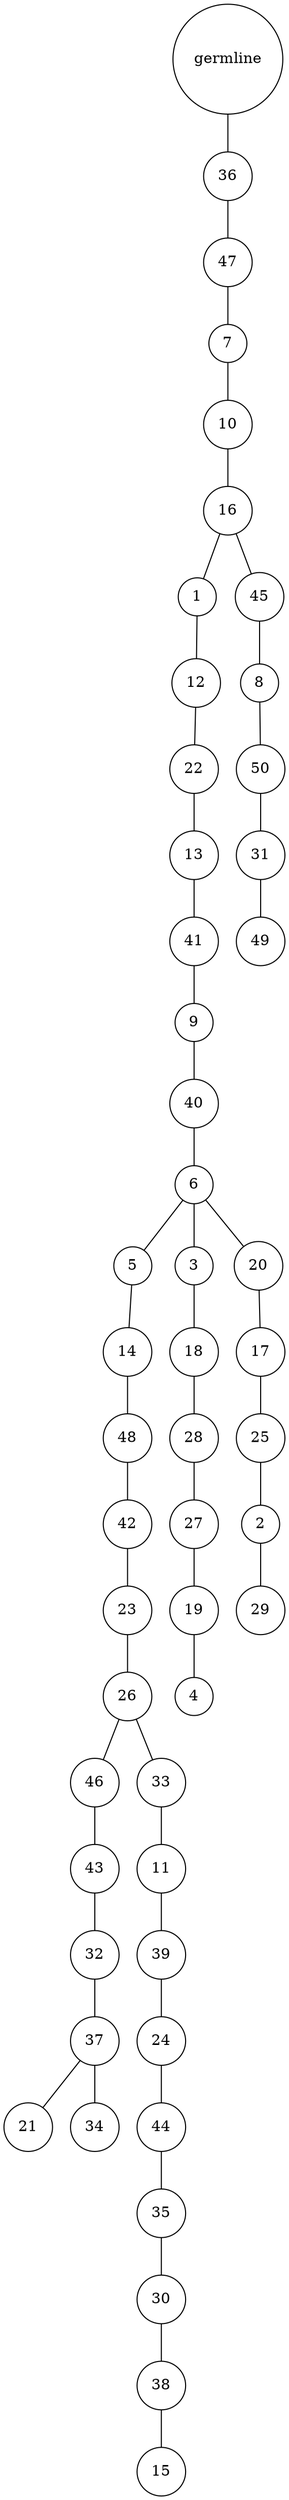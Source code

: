 graph {
	rankdir=UD;
	splines=line;
	node [shape=circle]
	"0x7ff27014ec40" [label="germline"];
	"0x7ff27014ec70" [label="36"];
	"0x7ff27014ec40" -- "0x7ff27014ec70" ;
	"0x7ff27014eca0" [label="47"];
	"0x7ff27014ec70" -- "0x7ff27014eca0" ;
	"0x7ff27014ecd0" [label="7"];
	"0x7ff27014eca0" -- "0x7ff27014ecd0" ;
	"0x7ff27014ed00" [label="10"];
	"0x7ff27014ecd0" -- "0x7ff27014ed00" ;
	"0x7ff27014ed30" [label="16"];
	"0x7ff27014ed00" -- "0x7ff27014ed30" ;
	"0x7ff27014ed60" [label="1"];
	"0x7ff27014ed30" -- "0x7ff27014ed60" ;
	"0x7ff27014ed90" [label="12"];
	"0x7ff27014ed60" -- "0x7ff27014ed90" ;
	"0x7ff27014edc0" [label="22"];
	"0x7ff27014ed90" -- "0x7ff27014edc0" ;
	"0x7ff27014edf0" [label="13"];
	"0x7ff27014edc0" -- "0x7ff27014edf0" ;
	"0x7ff27014ee20" [label="41"];
	"0x7ff27014edf0" -- "0x7ff27014ee20" ;
	"0x7ff27014ee50" [label="9"];
	"0x7ff27014ee20" -- "0x7ff27014ee50" ;
	"0x7ff27014ee80" [label="40"];
	"0x7ff27014ee50" -- "0x7ff27014ee80" ;
	"0x7ff27014eeb0" [label="6"];
	"0x7ff27014ee80" -- "0x7ff27014eeb0" ;
	"0x7ff27014eee0" [label="5"];
	"0x7ff27014eeb0" -- "0x7ff27014eee0" ;
	"0x7ff27014ef10" [label="14"];
	"0x7ff27014eee0" -- "0x7ff27014ef10" ;
	"0x7ff27014ef40" [label="48"];
	"0x7ff27014ef10" -- "0x7ff27014ef40" ;
	"0x7ff27014ef70" [label="42"];
	"0x7ff27014ef40" -- "0x7ff27014ef70" ;
	"0x7ff27014efa0" [label="23"];
	"0x7ff27014ef70" -- "0x7ff27014efa0" ;
	"0x7ff27014efd0" [label="26"];
	"0x7ff27014efa0" -- "0x7ff27014efd0" ;
	"0x7ff27015c040" [label="46"];
	"0x7ff27014efd0" -- "0x7ff27015c040" ;
	"0x7ff27015c070" [label="43"];
	"0x7ff27015c040" -- "0x7ff27015c070" ;
	"0x7ff27015c0a0" [label="32"];
	"0x7ff27015c070" -- "0x7ff27015c0a0" ;
	"0x7ff27015c0d0" [label="37"];
	"0x7ff27015c0a0" -- "0x7ff27015c0d0" ;
	"0x7ff27015c100" [label="21"];
	"0x7ff27015c0d0" -- "0x7ff27015c100" ;
	"0x7ff27015c130" [label="34"];
	"0x7ff27015c0d0" -- "0x7ff27015c130" ;
	"0x7ff27015c160" [label="33"];
	"0x7ff27014efd0" -- "0x7ff27015c160" ;
	"0x7ff27015c190" [label="11"];
	"0x7ff27015c160" -- "0x7ff27015c190" ;
	"0x7ff27015c1c0" [label="39"];
	"0x7ff27015c190" -- "0x7ff27015c1c0" ;
	"0x7ff27015c1f0" [label="24"];
	"0x7ff27015c1c0" -- "0x7ff27015c1f0" ;
	"0x7ff27015c220" [label="44"];
	"0x7ff27015c1f0" -- "0x7ff27015c220" ;
	"0x7ff27015c250" [label="35"];
	"0x7ff27015c220" -- "0x7ff27015c250" ;
	"0x7ff27015c280" [label="30"];
	"0x7ff27015c250" -- "0x7ff27015c280" ;
	"0x7ff27015c2b0" [label="38"];
	"0x7ff27015c280" -- "0x7ff27015c2b0" ;
	"0x7ff27015c2e0" [label="15"];
	"0x7ff27015c2b0" -- "0x7ff27015c2e0" ;
	"0x7ff27015c310" [label="3"];
	"0x7ff27014eeb0" -- "0x7ff27015c310" ;
	"0x7ff27015c340" [label="18"];
	"0x7ff27015c310" -- "0x7ff27015c340" ;
	"0x7ff27015c370" [label="28"];
	"0x7ff27015c340" -- "0x7ff27015c370" ;
	"0x7ff27015c3a0" [label="27"];
	"0x7ff27015c370" -- "0x7ff27015c3a0" ;
	"0x7ff27015c3d0" [label="19"];
	"0x7ff27015c3a0" -- "0x7ff27015c3d0" ;
	"0x7ff27015c400" [label="4"];
	"0x7ff27015c3d0" -- "0x7ff27015c400" ;
	"0x7ff27015c430" [label="20"];
	"0x7ff27014eeb0" -- "0x7ff27015c430" ;
	"0x7ff27015c460" [label="17"];
	"0x7ff27015c430" -- "0x7ff27015c460" ;
	"0x7ff27015c490" [label="25"];
	"0x7ff27015c460" -- "0x7ff27015c490" ;
	"0x7ff27015c4c0" [label="2"];
	"0x7ff27015c490" -- "0x7ff27015c4c0" ;
	"0x7ff27015c4f0" [label="29"];
	"0x7ff27015c4c0" -- "0x7ff27015c4f0" ;
	"0x7ff27015c520" [label="45"];
	"0x7ff27014ed30" -- "0x7ff27015c520" ;
	"0x7ff27015c550" [label="8"];
	"0x7ff27015c520" -- "0x7ff27015c550" ;
	"0x7ff27015c580" [label="50"];
	"0x7ff27015c550" -- "0x7ff27015c580" ;
	"0x7ff27015c5b0" [label="31"];
	"0x7ff27015c580" -- "0x7ff27015c5b0" ;
	"0x7ff27015c5e0" [label="49"];
	"0x7ff27015c5b0" -- "0x7ff27015c5e0" ;
}
